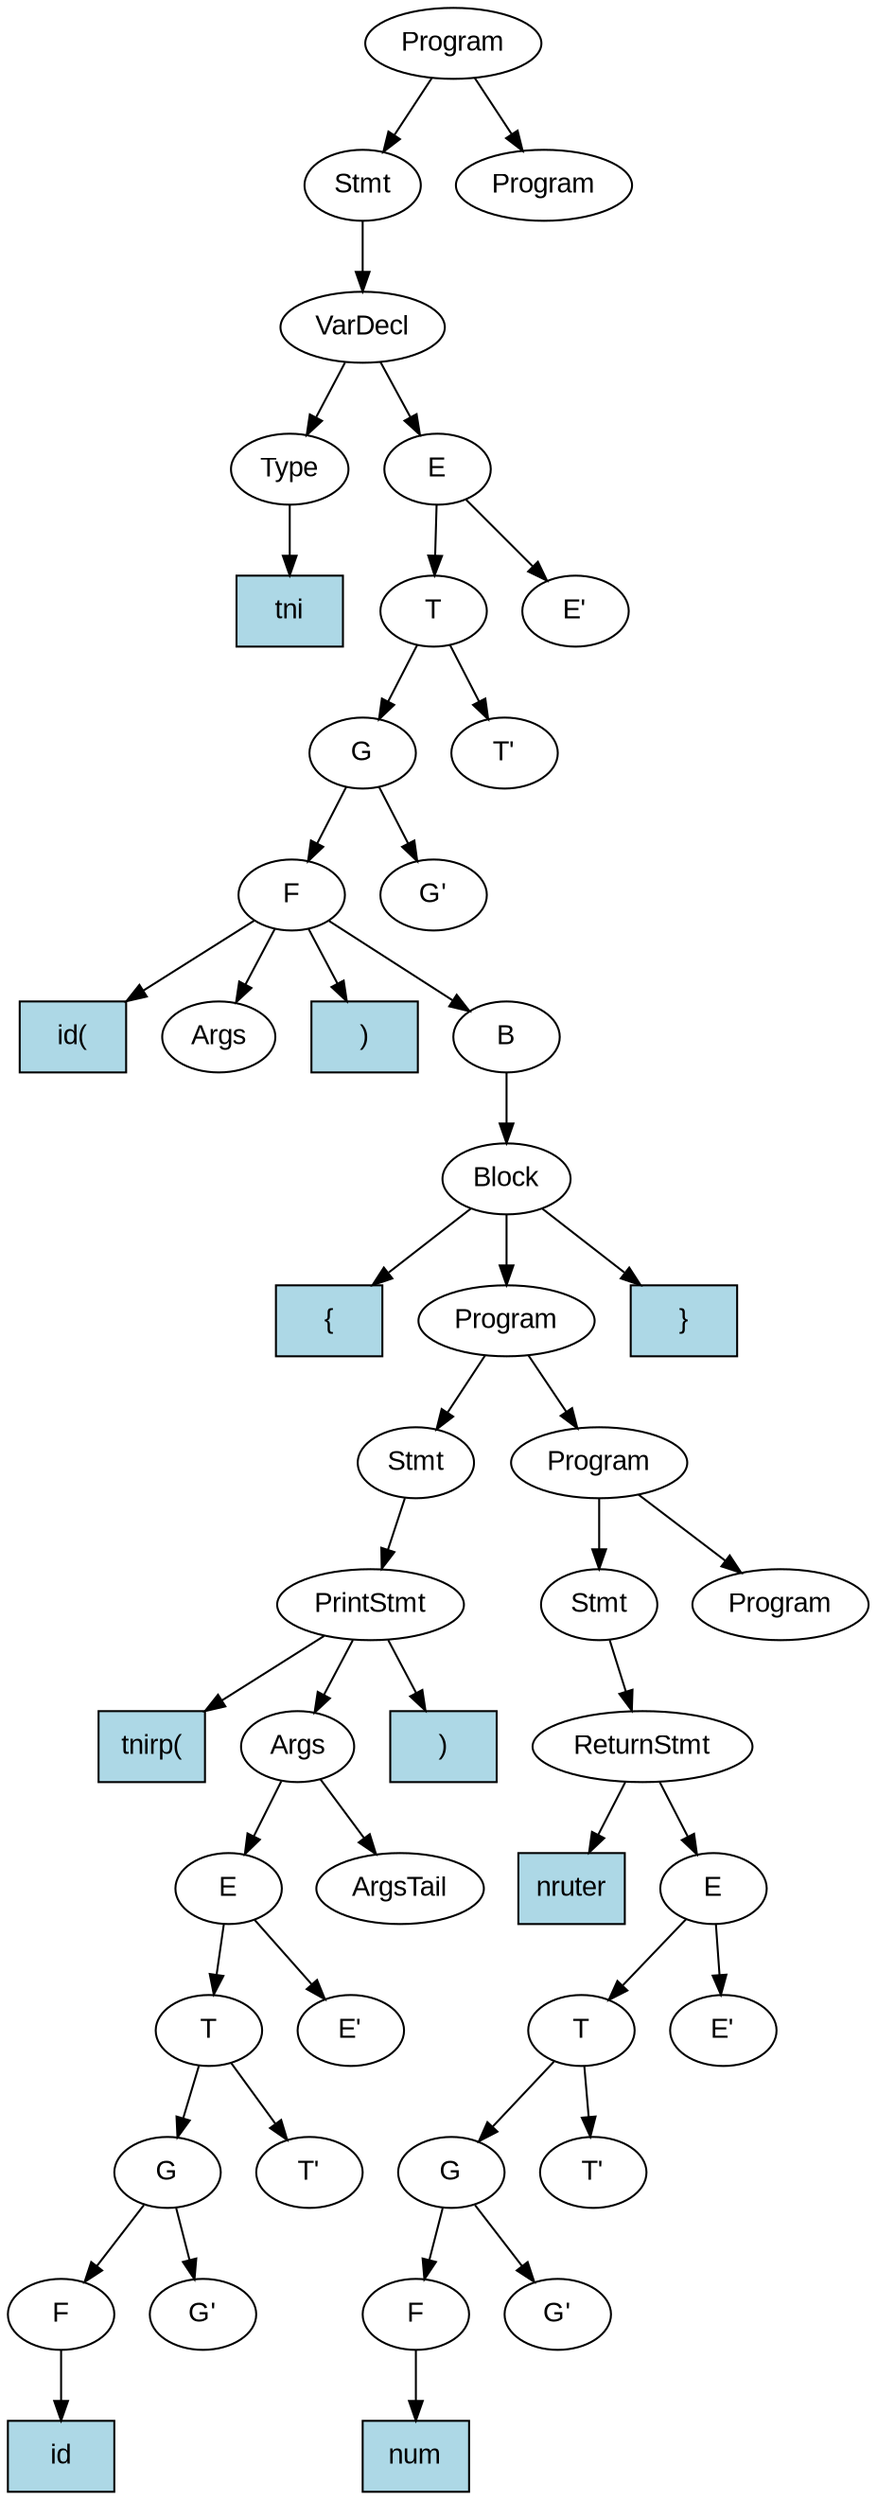 digraph G {
  node [fontname=Arial];
  node0 [label="Program"];
  node1 [label="Stmt"];
  node0 -> node1;
  node2 [label="VarDecl"];
  node1 -> node2;
  node3 [label="Type"];
  node2 -> node3;
  node4 [label="tni", style=filled, fillcolor=lightblue, shape=box];
  node3 -> node4;
  node5 [label="E"];
  node2 -> node5;
  node6 [label="T"];
  node5 -> node6;
  node7 [label="G"];
  node6 -> node7;
  node8 [label="F"];
  node7 -> node8;
  node9 [label="id(", style=filled, fillcolor=lightblue, shape=box];
  node8 -> node9;
  node10 [label="Args"];
  node8 -> node10;
  node11 [label=")", style=filled, fillcolor=lightblue, shape=box];
  node8 -> node11;
  node12 [label="B"];
  node8 -> node12;
  node13 [label="Block"];
  node12 -> node13;
  node14 [label="{", style=filled, fillcolor=lightblue, shape=box];
  node13 -> node14;
  node15 [label="Program"];
  node13 -> node15;
  node16 [label="Stmt"];
  node15 -> node16;
  node17 [label="PrintStmt"];
  node16 -> node17;
  node18 [label="tnirp(", style=filled, fillcolor=lightblue, shape=box];
  node17 -> node18;
  node19 [label="Args"];
  node17 -> node19;
  node20 [label="E"];
  node19 -> node20;
  node21 [label="T"];
  node20 -> node21;
  node22 [label="G"];
  node21 -> node22;
  node23 [label="F"];
  node22 -> node23;
  node24 [label="id", style=filled, fillcolor=lightblue, shape=box];
  node23 -> node24;
  node25 [label="G'"];
  node22 -> node25;
  node26 [label="T'"];
  node21 -> node26;
  node27 [label="E'"];
  node20 -> node27;
  node28 [label="ArgsTail"];
  node19 -> node28;
  node29 [label=")", style=filled, fillcolor=lightblue, shape=box];
  node17 -> node29;
  node30 [label="Program"];
  node15 -> node30;
  node31 [label="Stmt"];
  node30 -> node31;
  node32 [label="ReturnStmt"];
  node31 -> node32;
  node33 [label="nruter", style=filled, fillcolor=lightblue, shape=box];
  node32 -> node33;
  node34 [label="E"];
  node32 -> node34;
  node35 [label="T"];
  node34 -> node35;
  node36 [label="G"];
  node35 -> node36;
  node37 [label="F"];
  node36 -> node37;
  node38 [label="num", style=filled, fillcolor=lightblue, shape=box];
  node37 -> node38;
  node39 [label="G'"];
  node36 -> node39;
  node40 [label="T'"];
  node35 -> node40;
  node41 [label="E'"];
  node34 -> node41;
  node42 [label="Program"];
  node30 -> node42;
  node43 [label="}", style=filled, fillcolor=lightblue, shape=box];
  node13 -> node43;
  node44 [label="G'"];
  node7 -> node44;
  node45 [label="T'"];
  node6 -> node45;
  node46 [label="E'"];
  node5 -> node46;
  node47 [label="Program"];
  node0 -> node47;
}
